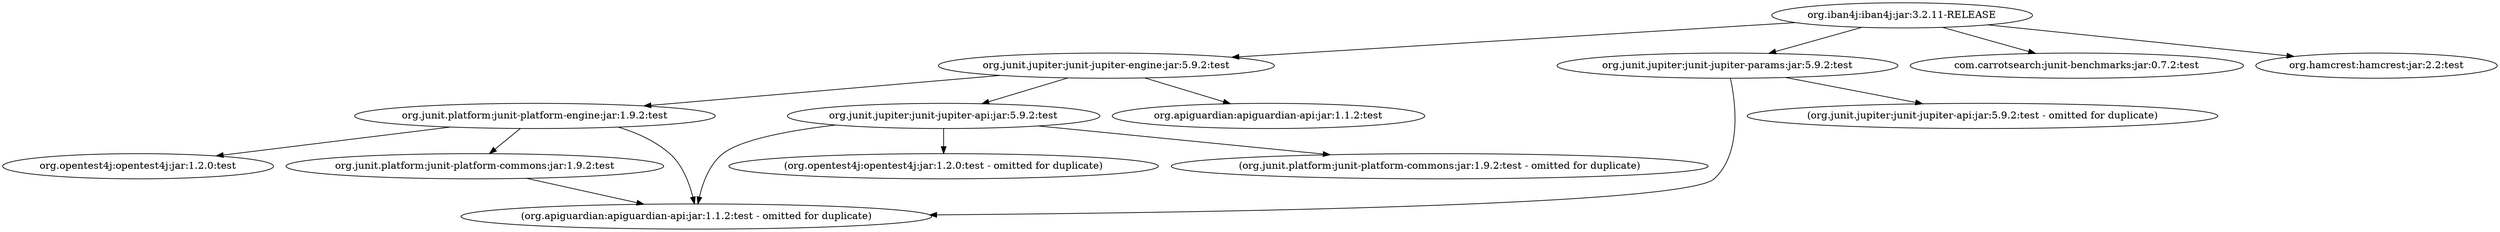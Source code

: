 digraph arturmkrtchyan__iban4j {
	"org.iban4j:iban4j:jar:3.2.11-RELEASE" -> "org.junit.jupiter:junit-jupiter-engine:jar:5.9.2:test" ; 
	"org.iban4j:iban4j:jar:3.2.11-RELEASE" -> "org.junit.jupiter:junit-jupiter-params:jar:5.9.2:test" ; 
	"org.iban4j:iban4j:jar:3.2.11-RELEASE" -> "com.carrotsearch:junit-benchmarks:jar:0.7.2:test" ; 
	"org.iban4j:iban4j:jar:3.2.11-RELEASE" -> "org.hamcrest:hamcrest:jar:2.2:test" ; 
	"org.junit.jupiter:junit-jupiter-engine:jar:5.9.2:test" -> "org.junit.platform:junit-platform-engine:jar:1.9.2:test" ; 
	"org.junit.jupiter:junit-jupiter-engine:jar:5.9.2:test" -> "org.junit.jupiter:junit-jupiter-api:jar:5.9.2:test" ; 
	"org.junit.jupiter:junit-jupiter-engine:jar:5.9.2:test" -> "org.apiguardian:apiguardian-api:jar:1.1.2:test" ; 
	"org.junit.platform:junit-platform-engine:jar:1.9.2:test" -> "org.opentest4j:opentest4j:jar:1.2.0:test" ; 
	"org.junit.platform:junit-platform-engine:jar:1.9.2:test" -> "org.junit.platform:junit-platform-commons:jar:1.9.2:test" ; 
	"org.junit.platform:junit-platform-engine:jar:1.9.2:test" -> "(org.apiguardian:apiguardian-api:jar:1.1.2:test - omitted for duplicate)" ; 
	"org.junit.platform:junit-platform-commons:jar:1.9.2:test" -> "(org.apiguardian:apiguardian-api:jar:1.1.2:test - omitted for duplicate)" ; 
	"org.junit.jupiter:junit-jupiter-api:jar:5.9.2:test" -> "(org.opentest4j:opentest4j:jar:1.2.0:test - omitted for duplicate)" ; 
	"org.junit.jupiter:junit-jupiter-api:jar:5.9.2:test" -> "(org.junit.platform:junit-platform-commons:jar:1.9.2:test - omitted for duplicate)" ; 
	"org.junit.jupiter:junit-jupiter-api:jar:5.9.2:test" -> "(org.apiguardian:apiguardian-api:jar:1.1.2:test - omitted for duplicate)" ; 
	"org.junit.jupiter:junit-jupiter-params:jar:5.9.2:test" -> "(org.junit.jupiter:junit-jupiter-api:jar:5.9.2:test - omitted for duplicate)" ; 
	"org.junit.jupiter:junit-jupiter-params:jar:5.9.2:test" -> "(org.apiguardian:apiguardian-api:jar:1.1.2:test - omitted for duplicate)" ; 
}
